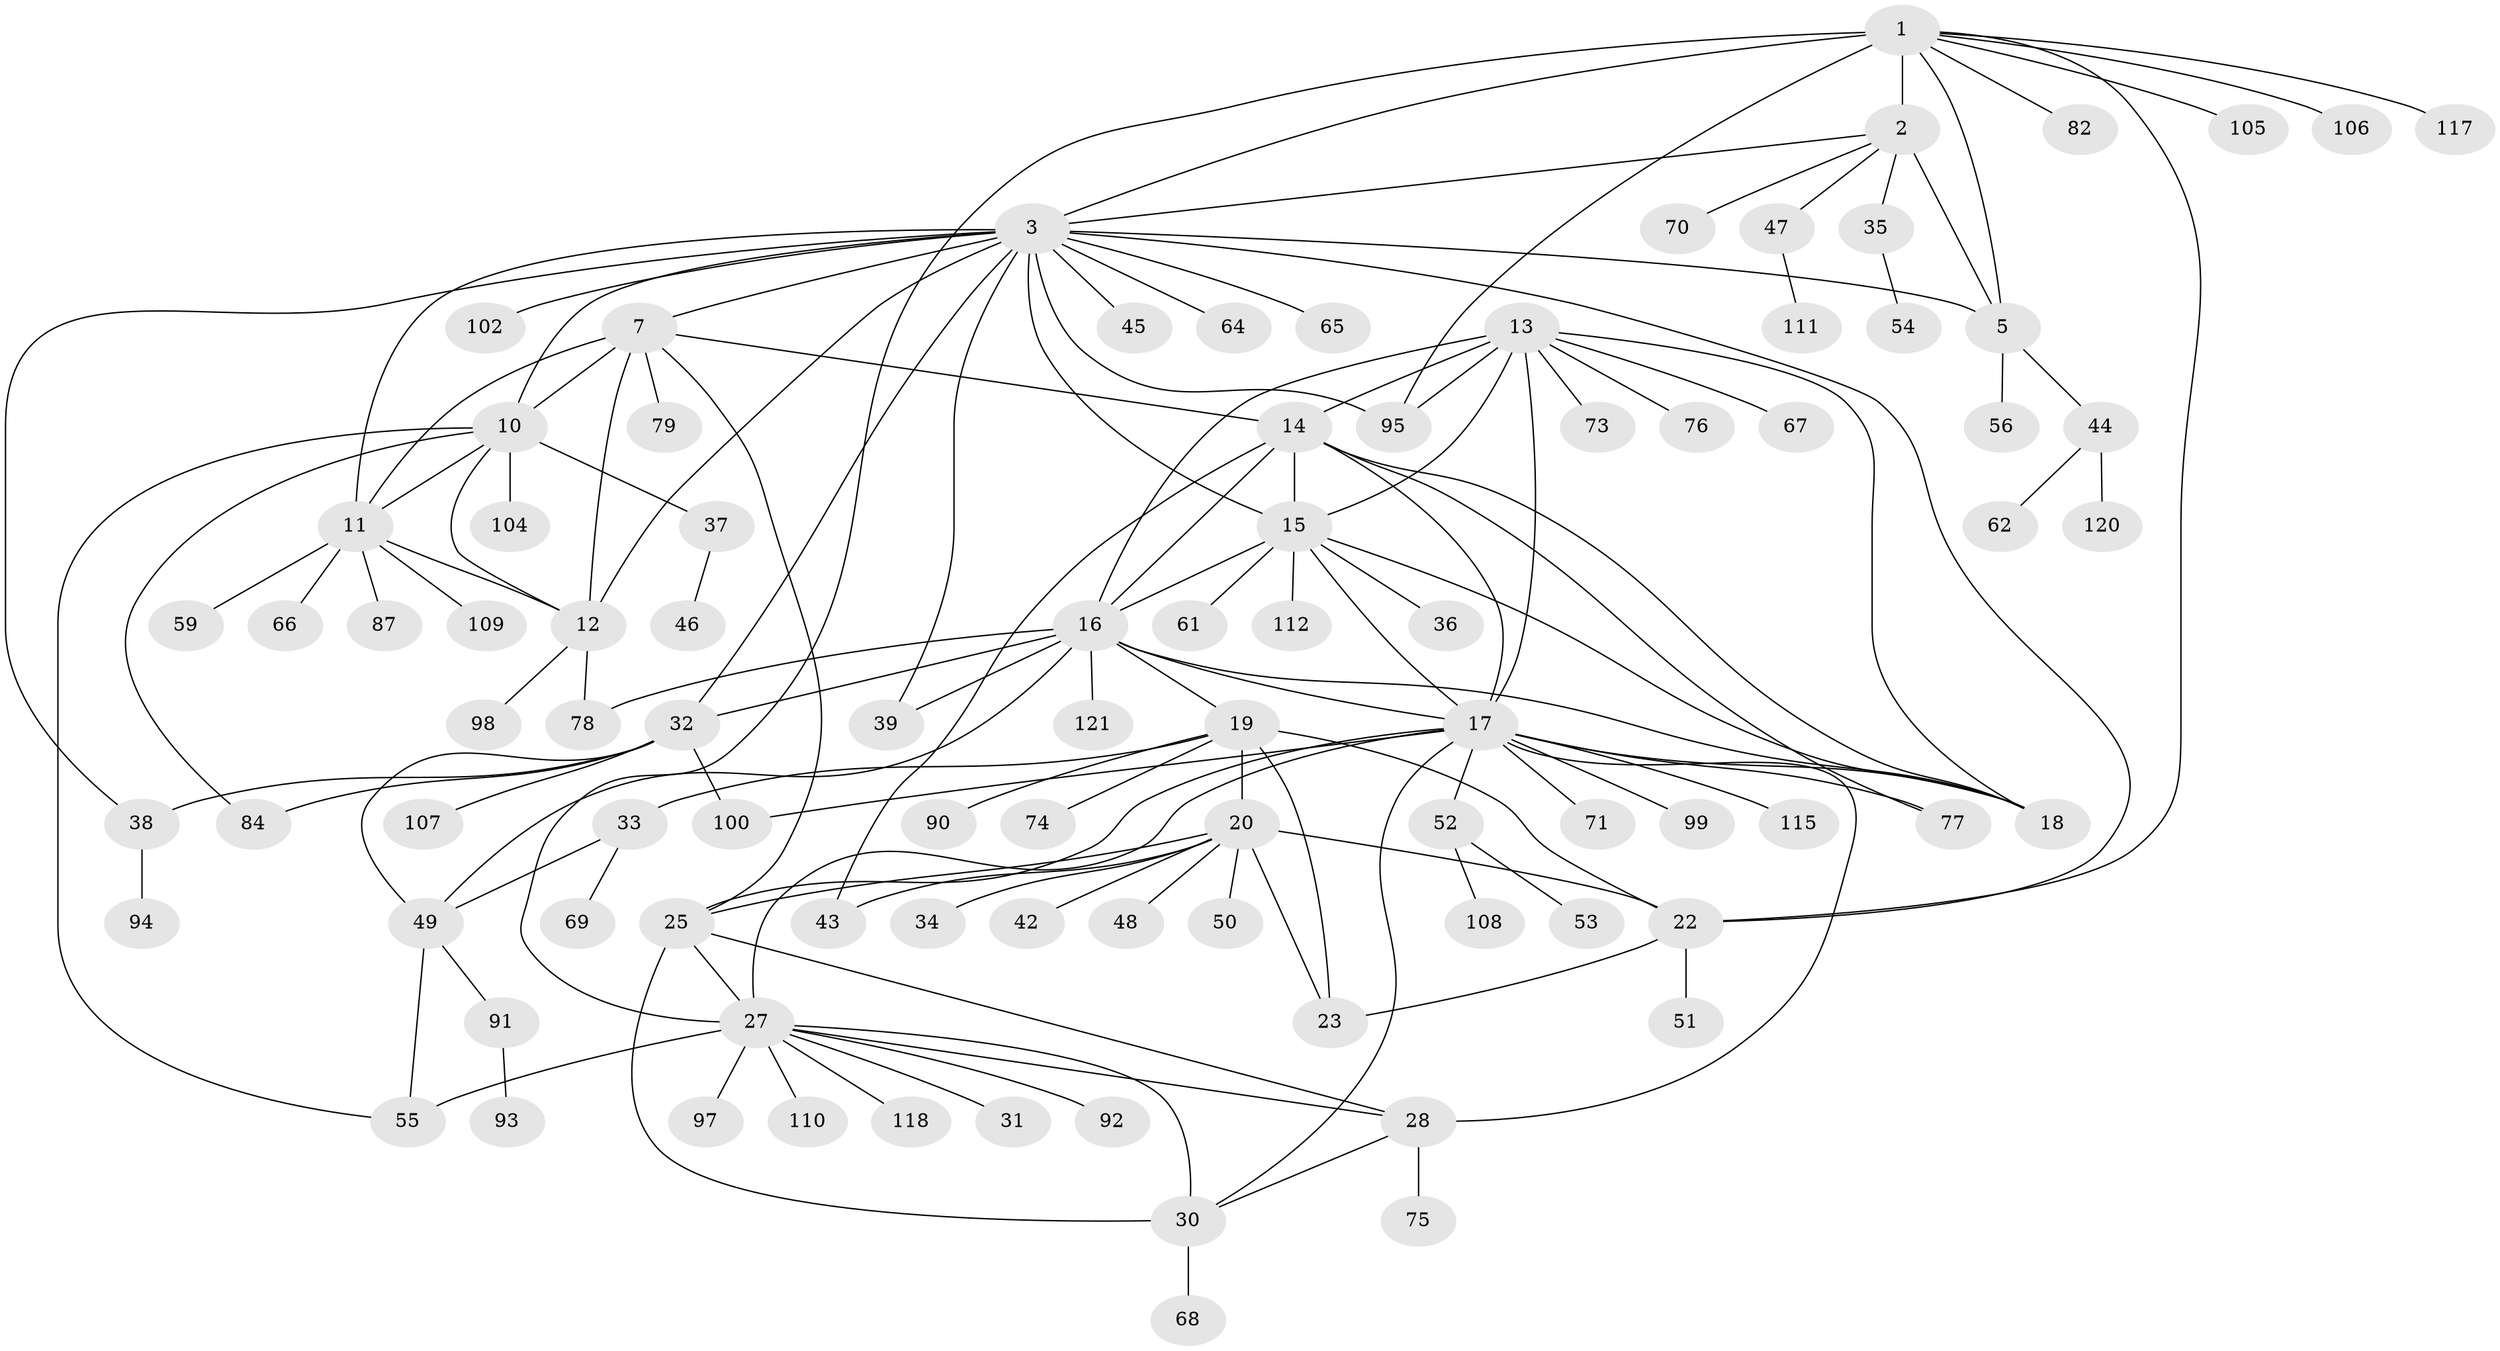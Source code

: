// Generated by graph-tools (version 1.1) at 2025/24/03/03/25 07:24:12]
// undirected, 92 vertices, 139 edges
graph export_dot {
graph [start="1"]
  node [color=gray90,style=filled];
  1 [super="+4"];
  2 [super="+6"];
  3 [super="+9"];
  5;
  7 [super="+8"];
  10 [super="+96"];
  11 [super="+89"];
  12 [super="+81"];
  13 [super="+114"];
  14 [super="+72"];
  15 [super="+83"];
  16 [super="+57"];
  17 [super="+29"];
  18;
  19 [super="+101"];
  20 [super="+21"];
  22 [super="+24"];
  23 [super="+86"];
  25 [super="+26"];
  27 [super="+88"];
  28 [super="+60"];
  30 [super="+63"];
  31;
  32 [super="+58"];
  33 [super="+116"];
  34;
  35;
  36 [super="+40"];
  37 [super="+41"];
  38;
  39;
  42;
  43;
  44 [super="+80"];
  45;
  46;
  47;
  48;
  49;
  50;
  51;
  52 [super="+103"];
  53;
  54;
  55;
  56;
  59;
  61;
  62;
  64;
  65;
  66;
  67 [super="+85"];
  68;
  69;
  70;
  71;
  73;
  74;
  75;
  76;
  77;
  78;
  79 [super="+113"];
  82;
  84;
  87;
  90;
  91;
  92;
  93;
  94;
  95 [super="+119"];
  97;
  98;
  99;
  100;
  102;
  104;
  105;
  106;
  107;
  108;
  109;
  110;
  111;
  112;
  115;
  117;
  118;
  120;
  121;
  1 -- 2 [weight=4];
  1 -- 3 [weight=2];
  1 -- 5 [weight=2];
  1 -- 82;
  1 -- 105;
  1 -- 106;
  1 -- 117;
  1 -- 22;
  1 -- 27;
  1 -- 95;
  2 -- 3 [weight=2];
  2 -- 5 [weight=2];
  2 -- 35;
  2 -- 70;
  2 -- 47;
  3 -- 5;
  3 -- 15;
  3 -- 38;
  3 -- 45;
  3 -- 64;
  3 -- 65;
  3 -- 102;
  3 -- 32;
  3 -- 7 [weight=2];
  3 -- 39;
  3 -- 10;
  3 -- 11;
  3 -- 12;
  3 -- 95;
  3 -- 22;
  5 -- 44;
  5 -- 56;
  7 -- 10 [weight=2];
  7 -- 11 [weight=2];
  7 -- 12 [weight=2];
  7 -- 79;
  7 -- 25;
  7 -- 14;
  10 -- 11;
  10 -- 12;
  10 -- 37;
  10 -- 55;
  10 -- 84;
  10 -- 104;
  11 -- 12;
  11 -- 59;
  11 -- 66;
  11 -- 87;
  11 -- 109;
  12 -- 78;
  12 -- 98;
  13 -- 14;
  13 -- 15;
  13 -- 16;
  13 -- 17;
  13 -- 18;
  13 -- 67;
  13 -- 73;
  13 -- 76;
  13 -- 95;
  14 -- 15;
  14 -- 16;
  14 -- 17;
  14 -- 18;
  14 -- 43;
  14 -- 77;
  15 -- 16;
  15 -- 17;
  15 -- 18;
  15 -- 36;
  15 -- 61;
  15 -- 112;
  16 -- 17;
  16 -- 18;
  16 -- 19;
  16 -- 32;
  16 -- 39;
  16 -- 49;
  16 -- 78;
  16 -- 121;
  17 -- 18;
  17 -- 115;
  17 -- 99;
  17 -- 100;
  17 -- 71;
  17 -- 77;
  17 -- 52;
  17 -- 25 [weight=2];
  17 -- 27;
  17 -- 28;
  17 -- 30;
  19 -- 20 [weight=2];
  19 -- 22 [weight=2];
  19 -- 23;
  19 -- 33;
  19 -- 74;
  19 -- 90;
  20 -- 22 [weight=4];
  20 -- 23 [weight=2];
  20 -- 34;
  20 -- 48;
  20 -- 42;
  20 -- 43;
  20 -- 50;
  20 -- 25;
  22 -- 23 [weight=2];
  22 -- 51;
  25 -- 27 [weight=2];
  25 -- 28 [weight=2];
  25 -- 30 [weight=2];
  27 -- 28;
  27 -- 30;
  27 -- 31;
  27 -- 92;
  27 -- 97;
  27 -- 110;
  27 -- 118;
  27 -- 55;
  28 -- 30;
  28 -- 75;
  30 -- 68;
  32 -- 38;
  32 -- 84;
  32 -- 100;
  32 -- 107;
  32 -- 49;
  33 -- 49;
  33 -- 69;
  35 -- 54;
  37 -- 46;
  38 -- 94;
  44 -- 62;
  44 -- 120;
  47 -- 111;
  49 -- 55;
  49 -- 91;
  52 -- 53;
  52 -- 108;
  91 -- 93;
}

